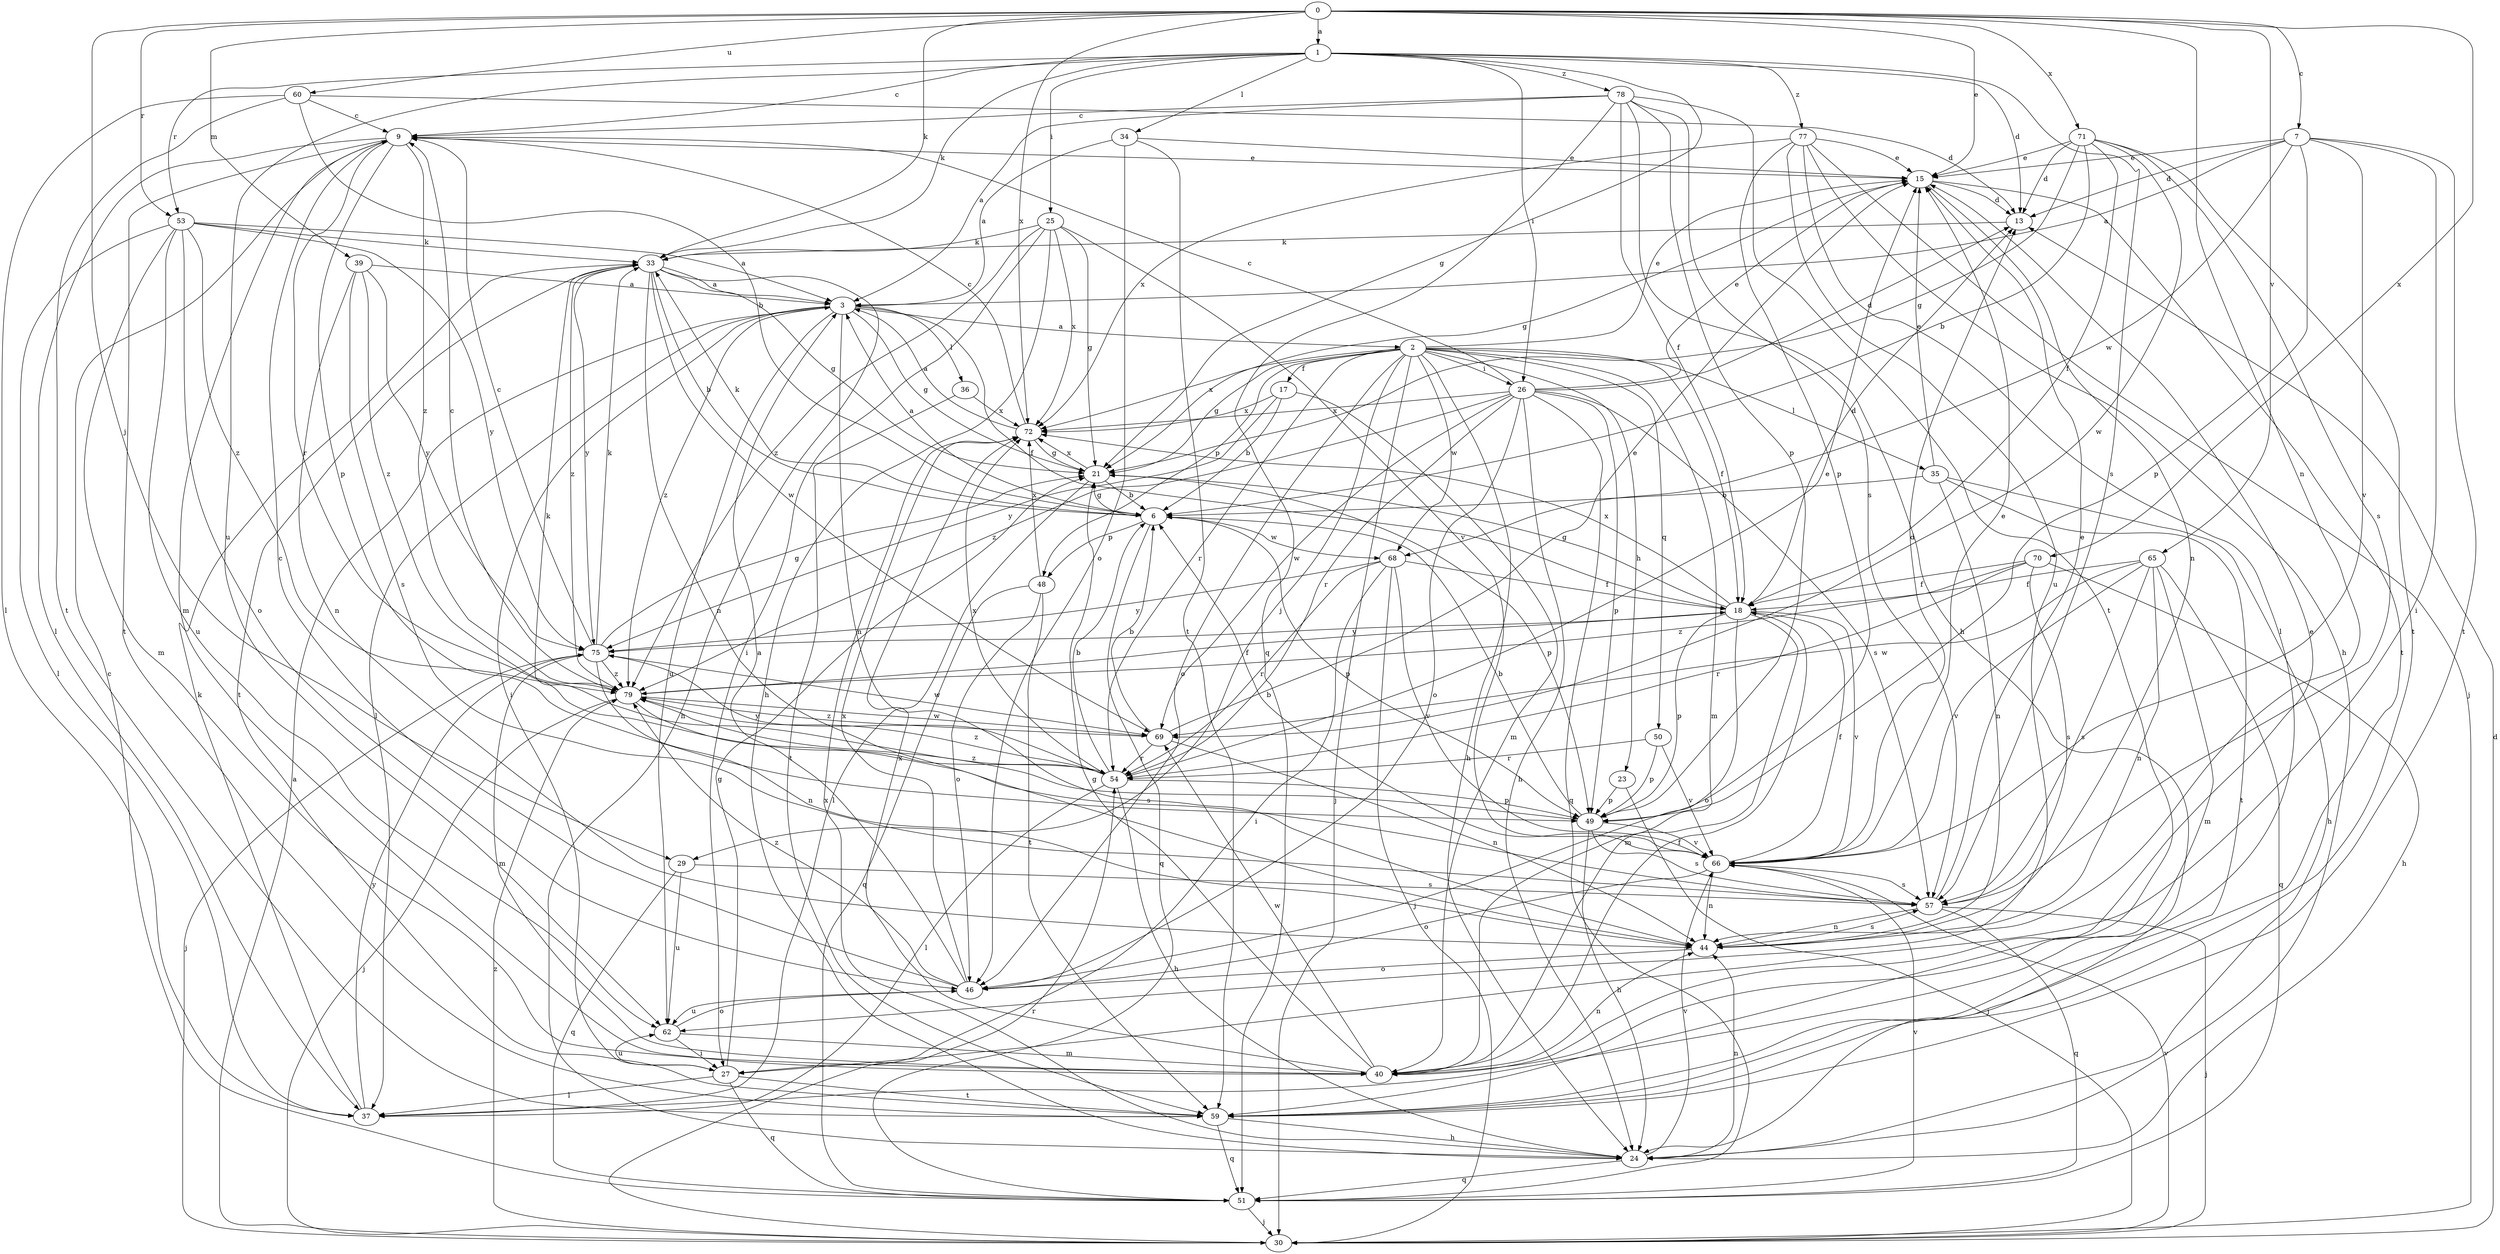 strict digraph  {
0;
1;
2;
3;
6;
7;
9;
13;
15;
17;
18;
21;
23;
24;
25;
26;
27;
29;
30;
33;
34;
35;
36;
37;
39;
40;
44;
46;
48;
49;
50;
51;
53;
54;
57;
59;
60;
62;
65;
66;
68;
69;
70;
71;
72;
75;
77;
78;
79;
0 -> 1  [label=a];
0 -> 7  [label=c];
0 -> 15  [label=e];
0 -> 29  [label=j];
0 -> 33  [label=k];
0 -> 39  [label=m];
0 -> 44  [label=n];
0 -> 53  [label=r];
0 -> 60  [label=u];
0 -> 65  [label=v];
0 -> 70  [label=x];
0 -> 71  [label=x];
0 -> 72  [label=x];
1 -> 9  [label=c];
1 -> 13  [label=d];
1 -> 21  [label=g];
1 -> 25  [label=i];
1 -> 26  [label=i];
1 -> 33  [label=k];
1 -> 34  [label=l];
1 -> 53  [label=r];
1 -> 57  [label=s];
1 -> 62  [label=u];
1 -> 77  [label=z];
1 -> 78  [label=z];
2 -> 15  [label=e];
2 -> 17  [label=f];
2 -> 18  [label=f];
2 -> 21  [label=g];
2 -> 23  [label=h];
2 -> 24  [label=h];
2 -> 26  [label=i];
2 -> 29  [label=j];
2 -> 30  [label=j];
2 -> 35  [label=l];
2 -> 40  [label=m];
2 -> 46  [label=o];
2 -> 48  [label=p];
2 -> 50  [label=q];
2 -> 54  [label=r];
2 -> 68  [label=w];
2 -> 72  [label=x];
3 -> 2  [label=a];
3 -> 18  [label=f];
3 -> 21  [label=g];
3 -> 27  [label=i];
3 -> 36  [label=l];
3 -> 37  [label=l];
3 -> 44  [label=n];
3 -> 62  [label=u];
3 -> 79  [label=z];
6 -> 3  [label=a];
6 -> 21  [label=g];
6 -> 33  [label=k];
6 -> 48  [label=p];
6 -> 49  [label=p];
6 -> 51  [label=q];
6 -> 68  [label=w];
7 -> 3  [label=a];
7 -> 13  [label=d];
7 -> 15  [label=e];
7 -> 27  [label=i];
7 -> 49  [label=p];
7 -> 59  [label=t];
7 -> 66  [label=v];
7 -> 68  [label=w];
9 -> 15  [label=e];
9 -> 37  [label=l];
9 -> 40  [label=m];
9 -> 49  [label=p];
9 -> 54  [label=r];
9 -> 59  [label=t];
9 -> 79  [label=z];
13 -> 33  [label=k];
15 -> 13  [label=d];
15 -> 21  [label=g];
15 -> 44  [label=n];
15 -> 59  [label=t];
17 -> 6  [label=b];
17 -> 40  [label=m];
17 -> 72  [label=x];
17 -> 75  [label=y];
18 -> 13  [label=d];
18 -> 21  [label=g];
18 -> 40  [label=m];
18 -> 46  [label=o];
18 -> 49  [label=p];
18 -> 66  [label=v];
18 -> 72  [label=x];
18 -> 75  [label=y];
21 -> 6  [label=b];
21 -> 37  [label=l];
21 -> 49  [label=p];
21 -> 72  [label=x];
23 -> 30  [label=j];
23 -> 49  [label=p];
24 -> 44  [label=n];
24 -> 51  [label=q];
24 -> 66  [label=v];
24 -> 72  [label=x];
25 -> 21  [label=g];
25 -> 24  [label=h];
25 -> 27  [label=i];
25 -> 33  [label=k];
25 -> 66  [label=v];
25 -> 72  [label=x];
25 -> 79  [label=z];
26 -> 9  [label=c];
26 -> 13  [label=d];
26 -> 15  [label=e];
26 -> 24  [label=h];
26 -> 46  [label=o];
26 -> 49  [label=p];
26 -> 51  [label=q];
26 -> 54  [label=r];
26 -> 57  [label=s];
26 -> 69  [label=w];
26 -> 72  [label=x];
26 -> 79  [label=z];
27 -> 21  [label=g];
27 -> 37  [label=l];
27 -> 51  [label=q];
27 -> 59  [label=t];
27 -> 62  [label=u];
29 -> 51  [label=q];
29 -> 57  [label=s];
29 -> 62  [label=u];
30 -> 3  [label=a];
30 -> 13  [label=d];
30 -> 54  [label=r];
30 -> 66  [label=v];
30 -> 79  [label=z];
33 -> 3  [label=a];
33 -> 6  [label=b];
33 -> 21  [label=g];
33 -> 24  [label=h];
33 -> 44  [label=n];
33 -> 59  [label=t];
33 -> 69  [label=w];
33 -> 75  [label=y];
33 -> 79  [label=z];
34 -> 3  [label=a];
34 -> 15  [label=e];
34 -> 46  [label=o];
34 -> 59  [label=t];
35 -> 6  [label=b];
35 -> 15  [label=e];
35 -> 24  [label=h];
35 -> 44  [label=n];
35 -> 59  [label=t];
36 -> 59  [label=t];
36 -> 72  [label=x];
37 -> 33  [label=k];
37 -> 75  [label=y];
39 -> 3  [label=a];
39 -> 44  [label=n];
39 -> 57  [label=s];
39 -> 75  [label=y];
39 -> 79  [label=z];
40 -> 15  [label=e];
40 -> 18  [label=f];
40 -> 21  [label=g];
40 -> 44  [label=n];
40 -> 69  [label=w];
40 -> 72  [label=x];
44 -> 46  [label=o];
44 -> 57  [label=s];
46 -> 3  [label=a];
46 -> 9  [label=c];
46 -> 62  [label=u];
46 -> 72  [label=x];
46 -> 79  [label=z];
48 -> 46  [label=o];
48 -> 51  [label=q];
48 -> 59  [label=t];
48 -> 72  [label=x];
49 -> 6  [label=b];
49 -> 24  [label=h];
49 -> 57  [label=s];
49 -> 66  [label=v];
49 -> 79  [label=z];
50 -> 49  [label=p];
50 -> 54  [label=r];
50 -> 66  [label=v];
51 -> 9  [label=c];
51 -> 30  [label=j];
51 -> 66  [label=v];
53 -> 3  [label=a];
53 -> 33  [label=k];
53 -> 37  [label=l];
53 -> 40  [label=m];
53 -> 46  [label=o];
53 -> 62  [label=u];
53 -> 75  [label=y];
53 -> 79  [label=z];
54 -> 6  [label=b];
54 -> 15  [label=e];
54 -> 24  [label=h];
54 -> 33  [label=k];
54 -> 37  [label=l];
54 -> 49  [label=p];
54 -> 72  [label=x];
54 -> 75  [label=y];
54 -> 79  [label=z];
57 -> 15  [label=e];
57 -> 30  [label=j];
57 -> 44  [label=n];
57 -> 51  [label=q];
59 -> 24  [label=h];
59 -> 51  [label=q];
60 -> 6  [label=b];
60 -> 9  [label=c];
60 -> 13  [label=d];
60 -> 37  [label=l];
60 -> 59  [label=t];
62 -> 27  [label=i];
62 -> 40  [label=m];
62 -> 46  [label=o];
65 -> 18  [label=f];
65 -> 40  [label=m];
65 -> 44  [label=n];
65 -> 51  [label=q];
65 -> 57  [label=s];
65 -> 66  [label=v];
65 -> 69  [label=w];
66 -> 6  [label=b];
66 -> 13  [label=d];
66 -> 15  [label=e];
66 -> 18  [label=f];
66 -> 44  [label=n];
66 -> 46  [label=o];
66 -> 57  [label=s];
68 -> 18  [label=f];
68 -> 27  [label=i];
68 -> 30  [label=j];
68 -> 54  [label=r];
68 -> 66  [label=v];
68 -> 75  [label=y];
69 -> 6  [label=b];
69 -> 15  [label=e];
69 -> 44  [label=n];
69 -> 54  [label=r];
69 -> 79  [label=z];
70 -> 18  [label=f];
70 -> 24  [label=h];
70 -> 54  [label=r];
70 -> 57  [label=s];
70 -> 79  [label=z];
71 -> 6  [label=b];
71 -> 13  [label=d];
71 -> 15  [label=e];
71 -> 18  [label=f];
71 -> 21  [label=g];
71 -> 57  [label=s];
71 -> 59  [label=t];
71 -> 69  [label=w];
72 -> 3  [label=a];
72 -> 9  [label=c];
72 -> 21  [label=g];
75 -> 9  [label=c];
75 -> 21  [label=g];
75 -> 30  [label=j];
75 -> 33  [label=k];
75 -> 40  [label=m];
75 -> 44  [label=n];
75 -> 69  [label=w];
75 -> 79  [label=z];
77 -> 15  [label=e];
77 -> 24  [label=h];
77 -> 30  [label=j];
77 -> 37  [label=l];
77 -> 49  [label=p];
77 -> 62  [label=u];
77 -> 72  [label=x];
78 -> 3  [label=a];
78 -> 9  [label=c];
78 -> 18  [label=f];
78 -> 24  [label=h];
78 -> 49  [label=p];
78 -> 51  [label=q];
78 -> 57  [label=s];
78 -> 59  [label=t];
79 -> 9  [label=c];
79 -> 18  [label=f];
79 -> 30  [label=j];
79 -> 57  [label=s];
79 -> 69  [label=w];
}
